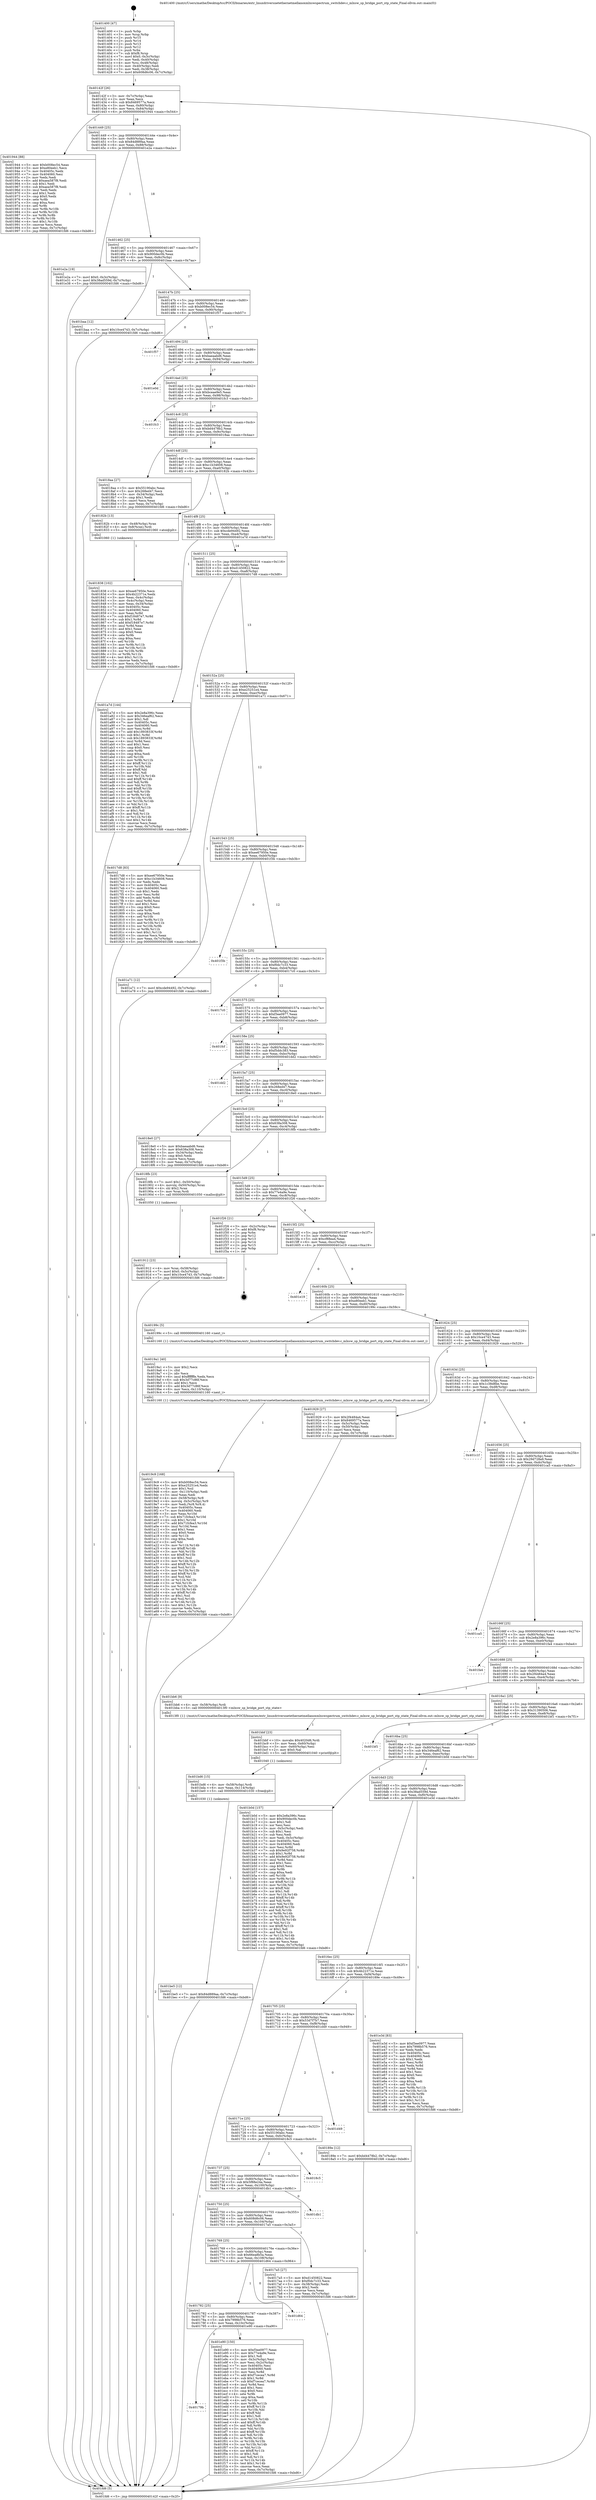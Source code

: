 digraph "0x401400" {
  label = "0x401400 (/mnt/c/Users/mathe/Desktop/tcc/POCII/binaries/extr_linuxdriversnetethernetmellanoxmlxswspectrum_switchdev.c_mlxsw_sp_bridge_port_stp_state_Final-ollvm.out::main(0))"
  labelloc = "t"
  node[shape=record]

  Entry [label="",width=0.3,height=0.3,shape=circle,fillcolor=black,style=filled]
  "0x40142f" [label="{
     0x40142f [26]\l
     | [instrs]\l
     &nbsp;&nbsp;0x40142f \<+3\>: mov -0x7c(%rbp),%eax\l
     &nbsp;&nbsp;0x401432 \<+2\>: mov %eax,%ecx\l
     &nbsp;&nbsp;0x401434 \<+6\>: sub $0x8469577a,%ecx\l
     &nbsp;&nbsp;0x40143a \<+3\>: mov %eax,-0x80(%rbp)\l
     &nbsp;&nbsp;0x40143d \<+6\>: mov %ecx,-0x84(%rbp)\l
     &nbsp;&nbsp;0x401443 \<+6\>: je 0000000000401944 \<main+0x544\>\l
  }"]
  "0x401944" [label="{
     0x401944 [88]\l
     | [instrs]\l
     &nbsp;&nbsp;0x401944 \<+5\>: mov $0xb008ec54,%eax\l
     &nbsp;&nbsp;0x401949 \<+5\>: mov $0xe80eeb1,%ecx\l
     &nbsp;&nbsp;0x40194e \<+7\>: mov 0x40405c,%edx\l
     &nbsp;&nbsp;0x401955 \<+7\>: mov 0x404060,%esi\l
     &nbsp;&nbsp;0x40195c \<+2\>: mov %edx,%edi\l
     &nbsp;&nbsp;0x40195e \<+6\>: add $0xaea587f8,%edi\l
     &nbsp;&nbsp;0x401964 \<+3\>: sub $0x1,%edi\l
     &nbsp;&nbsp;0x401967 \<+6\>: sub $0xaea587f8,%edi\l
     &nbsp;&nbsp;0x40196d \<+3\>: imul %edi,%edx\l
     &nbsp;&nbsp;0x401970 \<+3\>: and $0x1,%edx\l
     &nbsp;&nbsp;0x401973 \<+3\>: cmp $0x0,%edx\l
     &nbsp;&nbsp;0x401976 \<+4\>: sete %r8b\l
     &nbsp;&nbsp;0x40197a \<+3\>: cmp $0xa,%esi\l
     &nbsp;&nbsp;0x40197d \<+4\>: setl %r9b\l
     &nbsp;&nbsp;0x401981 \<+3\>: mov %r8b,%r10b\l
     &nbsp;&nbsp;0x401984 \<+3\>: and %r9b,%r10b\l
     &nbsp;&nbsp;0x401987 \<+3\>: xor %r9b,%r8b\l
     &nbsp;&nbsp;0x40198a \<+3\>: or %r8b,%r10b\l
     &nbsp;&nbsp;0x40198d \<+4\>: test $0x1,%r10b\l
     &nbsp;&nbsp;0x401991 \<+3\>: cmovne %ecx,%eax\l
     &nbsp;&nbsp;0x401994 \<+3\>: mov %eax,-0x7c(%rbp)\l
     &nbsp;&nbsp;0x401997 \<+5\>: jmp 0000000000401fd6 \<main+0xbd6\>\l
  }"]
  "0x401449" [label="{
     0x401449 [25]\l
     | [instrs]\l
     &nbsp;&nbsp;0x401449 \<+5\>: jmp 000000000040144e \<main+0x4e\>\l
     &nbsp;&nbsp;0x40144e \<+3\>: mov -0x80(%rbp),%eax\l
     &nbsp;&nbsp;0x401451 \<+5\>: sub $0x84d889aa,%eax\l
     &nbsp;&nbsp;0x401456 \<+6\>: mov %eax,-0x88(%rbp)\l
     &nbsp;&nbsp;0x40145c \<+6\>: je 0000000000401e2a \<main+0xa2a\>\l
  }"]
  Exit [label="",width=0.3,height=0.3,shape=circle,fillcolor=black,style=filled,peripheries=2]
  "0x401e2a" [label="{
     0x401e2a [19]\l
     | [instrs]\l
     &nbsp;&nbsp;0x401e2a \<+7\>: movl $0x0,-0x3c(%rbp)\l
     &nbsp;&nbsp;0x401e31 \<+7\>: movl $0x38ad559d,-0x7c(%rbp)\l
     &nbsp;&nbsp;0x401e38 \<+5\>: jmp 0000000000401fd6 \<main+0xbd6\>\l
  }"]
  "0x401462" [label="{
     0x401462 [25]\l
     | [instrs]\l
     &nbsp;&nbsp;0x401462 \<+5\>: jmp 0000000000401467 \<main+0x67\>\l
     &nbsp;&nbsp;0x401467 \<+3\>: mov -0x80(%rbp),%eax\l
     &nbsp;&nbsp;0x40146a \<+5\>: sub $0x900dec0b,%eax\l
     &nbsp;&nbsp;0x40146f \<+6\>: mov %eax,-0x8c(%rbp)\l
     &nbsp;&nbsp;0x401475 \<+6\>: je 0000000000401baa \<main+0x7aa\>\l
  }"]
  "0x40179b" [label="{
     0x40179b\l
  }", style=dashed]
  "0x401baa" [label="{
     0x401baa [12]\l
     | [instrs]\l
     &nbsp;&nbsp;0x401baa \<+7\>: movl $0x10ce4743,-0x7c(%rbp)\l
     &nbsp;&nbsp;0x401bb1 \<+5\>: jmp 0000000000401fd6 \<main+0xbd6\>\l
  }"]
  "0x40147b" [label="{
     0x40147b [25]\l
     | [instrs]\l
     &nbsp;&nbsp;0x40147b \<+5\>: jmp 0000000000401480 \<main+0x80\>\l
     &nbsp;&nbsp;0x401480 \<+3\>: mov -0x80(%rbp),%eax\l
     &nbsp;&nbsp;0x401483 \<+5\>: sub $0xb008ec54,%eax\l
     &nbsp;&nbsp;0x401488 \<+6\>: mov %eax,-0x90(%rbp)\l
     &nbsp;&nbsp;0x40148e \<+6\>: je 0000000000401f57 \<main+0xb57\>\l
  }"]
  "0x401e90" [label="{
     0x401e90 [150]\l
     | [instrs]\l
     &nbsp;&nbsp;0x401e90 \<+5\>: mov $0xf3ee0977,%eax\l
     &nbsp;&nbsp;0x401e95 \<+5\>: mov $0x77e4a9e,%ecx\l
     &nbsp;&nbsp;0x401e9a \<+2\>: mov $0x1,%dl\l
     &nbsp;&nbsp;0x401e9c \<+3\>: mov -0x3c(%rbp),%esi\l
     &nbsp;&nbsp;0x401e9f \<+3\>: mov %esi,-0x2c(%rbp)\l
     &nbsp;&nbsp;0x401ea2 \<+7\>: mov 0x40405c,%esi\l
     &nbsp;&nbsp;0x401ea9 \<+7\>: mov 0x404060,%edi\l
     &nbsp;&nbsp;0x401eb0 \<+3\>: mov %esi,%r8d\l
     &nbsp;&nbsp;0x401eb3 \<+7\>: add $0xf7cecea7,%r8d\l
     &nbsp;&nbsp;0x401eba \<+4\>: sub $0x1,%r8d\l
     &nbsp;&nbsp;0x401ebe \<+7\>: sub $0xf7cecea7,%r8d\l
     &nbsp;&nbsp;0x401ec5 \<+4\>: imul %r8d,%esi\l
     &nbsp;&nbsp;0x401ec9 \<+3\>: and $0x1,%esi\l
     &nbsp;&nbsp;0x401ecc \<+3\>: cmp $0x0,%esi\l
     &nbsp;&nbsp;0x401ecf \<+4\>: sete %r9b\l
     &nbsp;&nbsp;0x401ed3 \<+3\>: cmp $0xa,%edi\l
     &nbsp;&nbsp;0x401ed6 \<+4\>: setl %r10b\l
     &nbsp;&nbsp;0x401eda \<+3\>: mov %r9b,%r11b\l
     &nbsp;&nbsp;0x401edd \<+4\>: xor $0xff,%r11b\l
     &nbsp;&nbsp;0x401ee1 \<+3\>: mov %r10b,%bl\l
     &nbsp;&nbsp;0x401ee4 \<+3\>: xor $0xff,%bl\l
     &nbsp;&nbsp;0x401ee7 \<+3\>: xor $0x1,%dl\l
     &nbsp;&nbsp;0x401eea \<+3\>: mov %r11b,%r14b\l
     &nbsp;&nbsp;0x401eed \<+4\>: and $0xff,%r14b\l
     &nbsp;&nbsp;0x401ef1 \<+3\>: and %dl,%r9b\l
     &nbsp;&nbsp;0x401ef4 \<+3\>: mov %bl,%r15b\l
     &nbsp;&nbsp;0x401ef7 \<+4\>: and $0xff,%r15b\l
     &nbsp;&nbsp;0x401efb \<+3\>: and %dl,%r10b\l
     &nbsp;&nbsp;0x401efe \<+3\>: or %r9b,%r14b\l
     &nbsp;&nbsp;0x401f01 \<+3\>: or %r10b,%r15b\l
     &nbsp;&nbsp;0x401f04 \<+3\>: xor %r15b,%r14b\l
     &nbsp;&nbsp;0x401f07 \<+3\>: or %bl,%r11b\l
     &nbsp;&nbsp;0x401f0a \<+4\>: xor $0xff,%r11b\l
     &nbsp;&nbsp;0x401f0e \<+3\>: or $0x1,%dl\l
     &nbsp;&nbsp;0x401f11 \<+3\>: and %dl,%r11b\l
     &nbsp;&nbsp;0x401f14 \<+3\>: or %r11b,%r14b\l
     &nbsp;&nbsp;0x401f17 \<+4\>: test $0x1,%r14b\l
     &nbsp;&nbsp;0x401f1b \<+3\>: cmovne %ecx,%eax\l
     &nbsp;&nbsp;0x401f1e \<+3\>: mov %eax,-0x7c(%rbp)\l
     &nbsp;&nbsp;0x401f21 \<+5\>: jmp 0000000000401fd6 \<main+0xbd6\>\l
  }"]
  "0x401f57" [label="{
     0x401f57\l
  }", style=dashed]
  "0x401494" [label="{
     0x401494 [25]\l
     | [instrs]\l
     &nbsp;&nbsp;0x401494 \<+5\>: jmp 0000000000401499 \<main+0x99\>\l
     &nbsp;&nbsp;0x401499 \<+3\>: mov -0x80(%rbp),%eax\l
     &nbsp;&nbsp;0x40149c \<+5\>: sub $0xbaeaabd6,%eax\l
     &nbsp;&nbsp;0x4014a1 \<+6\>: mov %eax,-0x94(%rbp)\l
     &nbsp;&nbsp;0x4014a7 \<+6\>: je 0000000000401e0d \<main+0xa0d\>\l
  }"]
  "0x401782" [label="{
     0x401782 [25]\l
     | [instrs]\l
     &nbsp;&nbsp;0x401782 \<+5\>: jmp 0000000000401787 \<main+0x387\>\l
     &nbsp;&nbsp;0x401787 \<+3\>: mov -0x80(%rbp),%eax\l
     &nbsp;&nbsp;0x40178a \<+5\>: sub $0x7998b576,%eax\l
     &nbsp;&nbsp;0x40178f \<+6\>: mov %eax,-0x10c(%rbp)\l
     &nbsp;&nbsp;0x401795 \<+6\>: je 0000000000401e90 \<main+0xa90\>\l
  }"]
  "0x401e0d" [label="{
     0x401e0d\l
  }", style=dashed]
  "0x4014ad" [label="{
     0x4014ad [25]\l
     | [instrs]\l
     &nbsp;&nbsp;0x4014ad \<+5\>: jmp 00000000004014b2 \<main+0xb2\>\l
     &nbsp;&nbsp;0x4014b2 \<+3\>: mov -0x80(%rbp),%eax\l
     &nbsp;&nbsp;0x4014b5 \<+5\>: sub $0xbceae9e5,%eax\l
     &nbsp;&nbsp;0x4014ba \<+6\>: mov %eax,-0x98(%rbp)\l
     &nbsp;&nbsp;0x4014c0 \<+6\>: je 0000000000401fc3 \<main+0xbc3\>\l
  }"]
  "0x401d64" [label="{
     0x401d64\l
  }", style=dashed]
  "0x401fc3" [label="{
     0x401fc3\l
  }", style=dashed]
  "0x4014c6" [label="{
     0x4014c6 [25]\l
     | [instrs]\l
     &nbsp;&nbsp;0x4014c6 \<+5\>: jmp 00000000004014cb \<main+0xcb\>\l
     &nbsp;&nbsp;0x4014cb \<+3\>: mov -0x80(%rbp),%eax\l
     &nbsp;&nbsp;0x4014ce \<+5\>: sub $0xbd4478b2,%eax\l
     &nbsp;&nbsp;0x4014d3 \<+6\>: mov %eax,-0x9c(%rbp)\l
     &nbsp;&nbsp;0x4014d9 \<+6\>: je 00000000004018aa \<main+0x4aa\>\l
  }"]
  "0x401be5" [label="{
     0x401be5 [12]\l
     | [instrs]\l
     &nbsp;&nbsp;0x401be5 \<+7\>: movl $0x84d889aa,-0x7c(%rbp)\l
     &nbsp;&nbsp;0x401bec \<+5\>: jmp 0000000000401fd6 \<main+0xbd6\>\l
  }"]
  "0x4018aa" [label="{
     0x4018aa [27]\l
     | [instrs]\l
     &nbsp;&nbsp;0x4018aa \<+5\>: mov $0x55190abc,%eax\l
     &nbsp;&nbsp;0x4018af \<+5\>: mov $0x268ed47,%ecx\l
     &nbsp;&nbsp;0x4018b4 \<+3\>: mov -0x34(%rbp),%edx\l
     &nbsp;&nbsp;0x4018b7 \<+3\>: cmp $0x1,%edx\l
     &nbsp;&nbsp;0x4018ba \<+3\>: cmovl %ecx,%eax\l
     &nbsp;&nbsp;0x4018bd \<+3\>: mov %eax,-0x7c(%rbp)\l
     &nbsp;&nbsp;0x4018c0 \<+5\>: jmp 0000000000401fd6 \<main+0xbd6\>\l
  }"]
  "0x4014df" [label="{
     0x4014df [25]\l
     | [instrs]\l
     &nbsp;&nbsp;0x4014df \<+5\>: jmp 00000000004014e4 \<main+0xe4\>\l
     &nbsp;&nbsp;0x4014e4 \<+3\>: mov -0x80(%rbp),%eax\l
     &nbsp;&nbsp;0x4014e7 \<+5\>: sub $0xc1b34608,%eax\l
     &nbsp;&nbsp;0x4014ec \<+6\>: mov %eax,-0xa0(%rbp)\l
     &nbsp;&nbsp;0x4014f2 \<+6\>: je 000000000040182b \<main+0x42b\>\l
  }"]
  "0x401bd6" [label="{
     0x401bd6 [15]\l
     | [instrs]\l
     &nbsp;&nbsp;0x401bd6 \<+4\>: mov -0x58(%rbp),%rdi\l
     &nbsp;&nbsp;0x401bda \<+6\>: mov %eax,-0x114(%rbp)\l
     &nbsp;&nbsp;0x401be0 \<+5\>: call 0000000000401030 \<free@plt\>\l
     | [calls]\l
     &nbsp;&nbsp;0x401030 \{1\} (unknown)\l
  }"]
  "0x40182b" [label="{
     0x40182b [13]\l
     | [instrs]\l
     &nbsp;&nbsp;0x40182b \<+4\>: mov -0x48(%rbp),%rax\l
     &nbsp;&nbsp;0x40182f \<+4\>: mov 0x8(%rax),%rdi\l
     &nbsp;&nbsp;0x401833 \<+5\>: call 0000000000401060 \<atoi@plt\>\l
     | [calls]\l
     &nbsp;&nbsp;0x401060 \{1\} (unknown)\l
  }"]
  "0x4014f8" [label="{
     0x4014f8 [25]\l
     | [instrs]\l
     &nbsp;&nbsp;0x4014f8 \<+5\>: jmp 00000000004014fd \<main+0xfd\>\l
     &nbsp;&nbsp;0x4014fd \<+3\>: mov -0x80(%rbp),%eax\l
     &nbsp;&nbsp;0x401500 \<+5\>: sub $0xcde94492,%eax\l
     &nbsp;&nbsp;0x401505 \<+6\>: mov %eax,-0xa4(%rbp)\l
     &nbsp;&nbsp;0x40150b \<+6\>: je 0000000000401a7d \<main+0x67d\>\l
  }"]
  "0x401bbf" [label="{
     0x401bbf [23]\l
     | [instrs]\l
     &nbsp;&nbsp;0x401bbf \<+10\>: movabs $0x4020d6,%rdi\l
     &nbsp;&nbsp;0x401bc9 \<+3\>: mov %eax,-0x60(%rbp)\l
     &nbsp;&nbsp;0x401bcc \<+3\>: mov -0x60(%rbp),%esi\l
     &nbsp;&nbsp;0x401bcf \<+2\>: mov $0x0,%al\l
     &nbsp;&nbsp;0x401bd1 \<+5\>: call 0000000000401040 \<printf@plt\>\l
     | [calls]\l
     &nbsp;&nbsp;0x401040 \{1\} (unknown)\l
  }"]
  "0x401a7d" [label="{
     0x401a7d [144]\l
     | [instrs]\l
     &nbsp;&nbsp;0x401a7d \<+5\>: mov $0x2e8a396c,%eax\l
     &nbsp;&nbsp;0x401a82 \<+5\>: mov $0x346eaf62,%ecx\l
     &nbsp;&nbsp;0x401a87 \<+2\>: mov $0x1,%dl\l
     &nbsp;&nbsp;0x401a89 \<+7\>: mov 0x40405c,%esi\l
     &nbsp;&nbsp;0x401a90 \<+7\>: mov 0x404060,%edi\l
     &nbsp;&nbsp;0x401a97 \<+3\>: mov %esi,%r8d\l
     &nbsp;&nbsp;0x401a9a \<+7\>: add $0x1893833f,%r8d\l
     &nbsp;&nbsp;0x401aa1 \<+4\>: sub $0x1,%r8d\l
     &nbsp;&nbsp;0x401aa5 \<+7\>: sub $0x1893833f,%r8d\l
     &nbsp;&nbsp;0x401aac \<+4\>: imul %r8d,%esi\l
     &nbsp;&nbsp;0x401ab0 \<+3\>: and $0x1,%esi\l
     &nbsp;&nbsp;0x401ab3 \<+3\>: cmp $0x0,%esi\l
     &nbsp;&nbsp;0x401ab6 \<+4\>: sete %r9b\l
     &nbsp;&nbsp;0x401aba \<+3\>: cmp $0xa,%edi\l
     &nbsp;&nbsp;0x401abd \<+4\>: setl %r10b\l
     &nbsp;&nbsp;0x401ac1 \<+3\>: mov %r9b,%r11b\l
     &nbsp;&nbsp;0x401ac4 \<+4\>: xor $0xff,%r11b\l
     &nbsp;&nbsp;0x401ac8 \<+3\>: mov %r10b,%bl\l
     &nbsp;&nbsp;0x401acb \<+3\>: xor $0xff,%bl\l
     &nbsp;&nbsp;0x401ace \<+3\>: xor $0x1,%dl\l
     &nbsp;&nbsp;0x401ad1 \<+3\>: mov %r11b,%r14b\l
     &nbsp;&nbsp;0x401ad4 \<+4\>: and $0xff,%r14b\l
     &nbsp;&nbsp;0x401ad8 \<+3\>: and %dl,%r9b\l
     &nbsp;&nbsp;0x401adb \<+3\>: mov %bl,%r15b\l
     &nbsp;&nbsp;0x401ade \<+4\>: and $0xff,%r15b\l
     &nbsp;&nbsp;0x401ae2 \<+3\>: and %dl,%r10b\l
     &nbsp;&nbsp;0x401ae5 \<+3\>: or %r9b,%r14b\l
     &nbsp;&nbsp;0x401ae8 \<+3\>: or %r10b,%r15b\l
     &nbsp;&nbsp;0x401aeb \<+3\>: xor %r15b,%r14b\l
     &nbsp;&nbsp;0x401aee \<+3\>: or %bl,%r11b\l
     &nbsp;&nbsp;0x401af1 \<+4\>: xor $0xff,%r11b\l
     &nbsp;&nbsp;0x401af5 \<+3\>: or $0x1,%dl\l
     &nbsp;&nbsp;0x401af8 \<+3\>: and %dl,%r11b\l
     &nbsp;&nbsp;0x401afb \<+3\>: or %r11b,%r14b\l
     &nbsp;&nbsp;0x401afe \<+4\>: test $0x1,%r14b\l
     &nbsp;&nbsp;0x401b02 \<+3\>: cmovne %ecx,%eax\l
     &nbsp;&nbsp;0x401b05 \<+3\>: mov %eax,-0x7c(%rbp)\l
     &nbsp;&nbsp;0x401b08 \<+5\>: jmp 0000000000401fd6 \<main+0xbd6\>\l
  }"]
  "0x401511" [label="{
     0x401511 [25]\l
     | [instrs]\l
     &nbsp;&nbsp;0x401511 \<+5\>: jmp 0000000000401516 \<main+0x116\>\l
     &nbsp;&nbsp;0x401516 \<+3\>: mov -0x80(%rbp),%eax\l
     &nbsp;&nbsp;0x401519 \<+5\>: sub $0xd1450822,%eax\l
     &nbsp;&nbsp;0x40151e \<+6\>: mov %eax,-0xa8(%rbp)\l
     &nbsp;&nbsp;0x401524 \<+6\>: je 00000000004017d8 \<main+0x3d8\>\l
  }"]
  "0x4019c9" [label="{
     0x4019c9 [168]\l
     | [instrs]\l
     &nbsp;&nbsp;0x4019c9 \<+5\>: mov $0xb008ec54,%ecx\l
     &nbsp;&nbsp;0x4019ce \<+5\>: mov $0xe25251e4,%edx\l
     &nbsp;&nbsp;0x4019d3 \<+3\>: mov $0x1,%sil\l
     &nbsp;&nbsp;0x4019d6 \<+6\>: mov -0x110(%rbp),%edi\l
     &nbsp;&nbsp;0x4019dc \<+3\>: imul %eax,%edi\l
     &nbsp;&nbsp;0x4019df \<+4\>: mov -0x58(%rbp),%r8\l
     &nbsp;&nbsp;0x4019e3 \<+4\>: movslq -0x5c(%rbp),%r9\l
     &nbsp;&nbsp;0x4019e7 \<+4\>: mov %edi,(%r8,%r9,4)\l
     &nbsp;&nbsp;0x4019eb \<+7\>: mov 0x40405c,%eax\l
     &nbsp;&nbsp;0x4019f2 \<+7\>: mov 0x404060,%edi\l
     &nbsp;&nbsp;0x4019f9 \<+3\>: mov %eax,%r10d\l
     &nbsp;&nbsp;0x4019fc \<+7\>: sub $0x71fcfea3,%r10d\l
     &nbsp;&nbsp;0x401a03 \<+4\>: sub $0x1,%r10d\l
     &nbsp;&nbsp;0x401a07 \<+7\>: add $0x71fcfea3,%r10d\l
     &nbsp;&nbsp;0x401a0e \<+4\>: imul %r10d,%eax\l
     &nbsp;&nbsp;0x401a12 \<+3\>: and $0x1,%eax\l
     &nbsp;&nbsp;0x401a15 \<+3\>: cmp $0x0,%eax\l
     &nbsp;&nbsp;0x401a18 \<+4\>: sete %r11b\l
     &nbsp;&nbsp;0x401a1c \<+3\>: cmp $0xa,%edi\l
     &nbsp;&nbsp;0x401a1f \<+3\>: setl %bl\l
     &nbsp;&nbsp;0x401a22 \<+3\>: mov %r11b,%r14b\l
     &nbsp;&nbsp;0x401a25 \<+4\>: xor $0xff,%r14b\l
     &nbsp;&nbsp;0x401a29 \<+3\>: mov %bl,%r15b\l
     &nbsp;&nbsp;0x401a2c \<+4\>: xor $0xff,%r15b\l
     &nbsp;&nbsp;0x401a30 \<+4\>: xor $0x1,%sil\l
     &nbsp;&nbsp;0x401a34 \<+3\>: mov %r14b,%r12b\l
     &nbsp;&nbsp;0x401a37 \<+4\>: and $0xff,%r12b\l
     &nbsp;&nbsp;0x401a3b \<+3\>: and %sil,%r11b\l
     &nbsp;&nbsp;0x401a3e \<+3\>: mov %r15b,%r13b\l
     &nbsp;&nbsp;0x401a41 \<+4\>: and $0xff,%r13b\l
     &nbsp;&nbsp;0x401a45 \<+3\>: and %sil,%bl\l
     &nbsp;&nbsp;0x401a48 \<+3\>: or %r11b,%r12b\l
     &nbsp;&nbsp;0x401a4b \<+3\>: or %bl,%r13b\l
     &nbsp;&nbsp;0x401a4e \<+3\>: xor %r13b,%r12b\l
     &nbsp;&nbsp;0x401a51 \<+3\>: or %r15b,%r14b\l
     &nbsp;&nbsp;0x401a54 \<+4\>: xor $0xff,%r14b\l
     &nbsp;&nbsp;0x401a58 \<+4\>: or $0x1,%sil\l
     &nbsp;&nbsp;0x401a5c \<+3\>: and %sil,%r14b\l
     &nbsp;&nbsp;0x401a5f \<+3\>: or %r14b,%r12b\l
     &nbsp;&nbsp;0x401a62 \<+4\>: test $0x1,%r12b\l
     &nbsp;&nbsp;0x401a66 \<+3\>: cmovne %edx,%ecx\l
     &nbsp;&nbsp;0x401a69 \<+3\>: mov %ecx,-0x7c(%rbp)\l
     &nbsp;&nbsp;0x401a6c \<+5\>: jmp 0000000000401fd6 \<main+0xbd6\>\l
  }"]
  "0x4017d8" [label="{
     0x4017d8 [83]\l
     | [instrs]\l
     &nbsp;&nbsp;0x4017d8 \<+5\>: mov $0xee67950e,%eax\l
     &nbsp;&nbsp;0x4017dd \<+5\>: mov $0xc1b34608,%ecx\l
     &nbsp;&nbsp;0x4017e2 \<+2\>: xor %edx,%edx\l
     &nbsp;&nbsp;0x4017e4 \<+7\>: mov 0x40405c,%esi\l
     &nbsp;&nbsp;0x4017eb \<+7\>: mov 0x404060,%edi\l
     &nbsp;&nbsp;0x4017f2 \<+3\>: sub $0x1,%edx\l
     &nbsp;&nbsp;0x4017f5 \<+3\>: mov %esi,%r8d\l
     &nbsp;&nbsp;0x4017f8 \<+3\>: add %edx,%r8d\l
     &nbsp;&nbsp;0x4017fb \<+4\>: imul %r8d,%esi\l
     &nbsp;&nbsp;0x4017ff \<+3\>: and $0x1,%esi\l
     &nbsp;&nbsp;0x401802 \<+3\>: cmp $0x0,%esi\l
     &nbsp;&nbsp;0x401805 \<+4\>: sete %r9b\l
     &nbsp;&nbsp;0x401809 \<+3\>: cmp $0xa,%edi\l
     &nbsp;&nbsp;0x40180c \<+4\>: setl %r10b\l
     &nbsp;&nbsp;0x401810 \<+3\>: mov %r9b,%r11b\l
     &nbsp;&nbsp;0x401813 \<+3\>: and %r10b,%r11b\l
     &nbsp;&nbsp;0x401816 \<+3\>: xor %r10b,%r9b\l
     &nbsp;&nbsp;0x401819 \<+3\>: or %r9b,%r11b\l
     &nbsp;&nbsp;0x40181c \<+4\>: test $0x1,%r11b\l
     &nbsp;&nbsp;0x401820 \<+3\>: cmovne %ecx,%eax\l
     &nbsp;&nbsp;0x401823 \<+3\>: mov %eax,-0x7c(%rbp)\l
     &nbsp;&nbsp;0x401826 \<+5\>: jmp 0000000000401fd6 \<main+0xbd6\>\l
  }"]
  "0x40152a" [label="{
     0x40152a [25]\l
     | [instrs]\l
     &nbsp;&nbsp;0x40152a \<+5\>: jmp 000000000040152f \<main+0x12f\>\l
     &nbsp;&nbsp;0x40152f \<+3\>: mov -0x80(%rbp),%eax\l
     &nbsp;&nbsp;0x401532 \<+5\>: sub $0xe25251e4,%eax\l
     &nbsp;&nbsp;0x401537 \<+6\>: mov %eax,-0xac(%rbp)\l
     &nbsp;&nbsp;0x40153d \<+6\>: je 0000000000401a71 \<main+0x671\>\l
  }"]
  "0x4019a1" [label="{
     0x4019a1 [40]\l
     | [instrs]\l
     &nbsp;&nbsp;0x4019a1 \<+5\>: mov $0x2,%ecx\l
     &nbsp;&nbsp;0x4019a6 \<+1\>: cltd\l
     &nbsp;&nbsp;0x4019a7 \<+2\>: idiv %ecx\l
     &nbsp;&nbsp;0x4019a9 \<+6\>: imul $0xfffffffe,%edx,%ecx\l
     &nbsp;&nbsp;0x4019af \<+6\>: sub $0x3d77c86f,%ecx\l
     &nbsp;&nbsp;0x4019b5 \<+3\>: add $0x1,%ecx\l
     &nbsp;&nbsp;0x4019b8 \<+6\>: add $0x3d77c86f,%ecx\l
     &nbsp;&nbsp;0x4019be \<+6\>: mov %ecx,-0x110(%rbp)\l
     &nbsp;&nbsp;0x4019c4 \<+5\>: call 0000000000401160 \<next_i\>\l
     | [calls]\l
     &nbsp;&nbsp;0x401160 \{1\} (/mnt/c/Users/mathe/Desktop/tcc/POCII/binaries/extr_linuxdriversnetethernetmellanoxmlxswspectrum_switchdev.c_mlxsw_sp_bridge_port_stp_state_Final-ollvm.out::next_i)\l
  }"]
  "0x401a71" [label="{
     0x401a71 [12]\l
     | [instrs]\l
     &nbsp;&nbsp;0x401a71 \<+7\>: movl $0xcde94492,-0x7c(%rbp)\l
     &nbsp;&nbsp;0x401a78 \<+5\>: jmp 0000000000401fd6 \<main+0xbd6\>\l
  }"]
  "0x401543" [label="{
     0x401543 [25]\l
     | [instrs]\l
     &nbsp;&nbsp;0x401543 \<+5\>: jmp 0000000000401548 \<main+0x148\>\l
     &nbsp;&nbsp;0x401548 \<+3\>: mov -0x80(%rbp),%eax\l
     &nbsp;&nbsp;0x40154b \<+5\>: sub $0xee67950e,%eax\l
     &nbsp;&nbsp;0x401550 \<+6\>: mov %eax,-0xb0(%rbp)\l
     &nbsp;&nbsp;0x401556 \<+6\>: je 0000000000401f3b \<main+0xb3b\>\l
  }"]
  "0x401912" [label="{
     0x401912 [23]\l
     | [instrs]\l
     &nbsp;&nbsp;0x401912 \<+4\>: mov %rax,-0x58(%rbp)\l
     &nbsp;&nbsp;0x401916 \<+7\>: movl $0x0,-0x5c(%rbp)\l
     &nbsp;&nbsp;0x40191d \<+7\>: movl $0x10ce4743,-0x7c(%rbp)\l
     &nbsp;&nbsp;0x401924 \<+5\>: jmp 0000000000401fd6 \<main+0xbd6\>\l
  }"]
  "0x401f3b" [label="{
     0x401f3b\l
  }", style=dashed]
  "0x40155c" [label="{
     0x40155c [25]\l
     | [instrs]\l
     &nbsp;&nbsp;0x40155c \<+5\>: jmp 0000000000401561 \<main+0x161\>\l
     &nbsp;&nbsp;0x401561 \<+3\>: mov -0x80(%rbp),%eax\l
     &nbsp;&nbsp;0x401564 \<+5\>: sub $0xf0dc7c33,%eax\l
     &nbsp;&nbsp;0x401569 \<+6\>: mov %eax,-0xb4(%rbp)\l
     &nbsp;&nbsp;0x40156f \<+6\>: je 00000000004017c0 \<main+0x3c0\>\l
  }"]
  "0x401838" [label="{
     0x401838 [102]\l
     | [instrs]\l
     &nbsp;&nbsp;0x401838 \<+5\>: mov $0xee67950e,%ecx\l
     &nbsp;&nbsp;0x40183d \<+5\>: mov $0x4b22371e,%edx\l
     &nbsp;&nbsp;0x401842 \<+3\>: mov %eax,-0x4c(%rbp)\l
     &nbsp;&nbsp;0x401845 \<+3\>: mov -0x4c(%rbp),%eax\l
     &nbsp;&nbsp;0x401848 \<+3\>: mov %eax,-0x34(%rbp)\l
     &nbsp;&nbsp;0x40184b \<+7\>: mov 0x40405c,%eax\l
     &nbsp;&nbsp;0x401852 \<+7\>: mov 0x404060,%esi\l
     &nbsp;&nbsp;0x401859 \<+3\>: mov %eax,%r8d\l
     &nbsp;&nbsp;0x40185c \<+7\>: sub $0xf18487e7,%r8d\l
     &nbsp;&nbsp;0x401863 \<+4\>: sub $0x1,%r8d\l
     &nbsp;&nbsp;0x401867 \<+7\>: add $0xf18487e7,%r8d\l
     &nbsp;&nbsp;0x40186e \<+4\>: imul %r8d,%eax\l
     &nbsp;&nbsp;0x401872 \<+3\>: and $0x1,%eax\l
     &nbsp;&nbsp;0x401875 \<+3\>: cmp $0x0,%eax\l
     &nbsp;&nbsp;0x401878 \<+4\>: sete %r9b\l
     &nbsp;&nbsp;0x40187c \<+3\>: cmp $0xa,%esi\l
     &nbsp;&nbsp;0x40187f \<+4\>: setl %r10b\l
     &nbsp;&nbsp;0x401883 \<+3\>: mov %r9b,%r11b\l
     &nbsp;&nbsp;0x401886 \<+3\>: and %r10b,%r11b\l
     &nbsp;&nbsp;0x401889 \<+3\>: xor %r10b,%r9b\l
     &nbsp;&nbsp;0x40188c \<+3\>: or %r9b,%r11b\l
     &nbsp;&nbsp;0x40188f \<+4\>: test $0x1,%r11b\l
     &nbsp;&nbsp;0x401893 \<+3\>: cmovne %edx,%ecx\l
     &nbsp;&nbsp;0x401896 \<+3\>: mov %ecx,-0x7c(%rbp)\l
     &nbsp;&nbsp;0x401899 \<+5\>: jmp 0000000000401fd6 \<main+0xbd6\>\l
  }"]
  "0x4017c0" [label="{
     0x4017c0\l
  }", style=dashed]
  "0x401575" [label="{
     0x401575 [25]\l
     | [instrs]\l
     &nbsp;&nbsp;0x401575 \<+5\>: jmp 000000000040157a \<main+0x17a\>\l
     &nbsp;&nbsp;0x40157a \<+3\>: mov -0x80(%rbp),%eax\l
     &nbsp;&nbsp;0x40157d \<+5\>: sub $0xf3ee0977,%eax\l
     &nbsp;&nbsp;0x401582 \<+6\>: mov %eax,-0xb8(%rbp)\l
     &nbsp;&nbsp;0x401588 \<+6\>: je 0000000000401fcf \<main+0xbcf\>\l
  }"]
  "0x401400" [label="{
     0x401400 [47]\l
     | [instrs]\l
     &nbsp;&nbsp;0x401400 \<+1\>: push %rbp\l
     &nbsp;&nbsp;0x401401 \<+3\>: mov %rsp,%rbp\l
     &nbsp;&nbsp;0x401404 \<+2\>: push %r15\l
     &nbsp;&nbsp;0x401406 \<+2\>: push %r14\l
     &nbsp;&nbsp;0x401408 \<+2\>: push %r13\l
     &nbsp;&nbsp;0x40140a \<+2\>: push %r12\l
     &nbsp;&nbsp;0x40140c \<+1\>: push %rbx\l
     &nbsp;&nbsp;0x40140d \<+7\>: sub $0xf8,%rsp\l
     &nbsp;&nbsp;0x401414 \<+7\>: movl $0x0,-0x3c(%rbp)\l
     &nbsp;&nbsp;0x40141b \<+3\>: mov %edi,-0x40(%rbp)\l
     &nbsp;&nbsp;0x40141e \<+4\>: mov %rsi,-0x48(%rbp)\l
     &nbsp;&nbsp;0x401422 \<+3\>: mov -0x40(%rbp),%edi\l
     &nbsp;&nbsp;0x401425 \<+3\>: mov %edi,-0x38(%rbp)\l
     &nbsp;&nbsp;0x401428 \<+7\>: movl $0x608d6c06,-0x7c(%rbp)\l
  }"]
  "0x401fcf" [label="{
     0x401fcf\l
  }", style=dashed]
  "0x40158e" [label="{
     0x40158e [25]\l
     | [instrs]\l
     &nbsp;&nbsp;0x40158e \<+5\>: jmp 0000000000401593 \<main+0x193\>\l
     &nbsp;&nbsp;0x401593 \<+3\>: mov -0x80(%rbp),%eax\l
     &nbsp;&nbsp;0x401596 \<+5\>: sub $0xf5ddc383,%eax\l
     &nbsp;&nbsp;0x40159b \<+6\>: mov %eax,-0xbc(%rbp)\l
     &nbsp;&nbsp;0x4015a1 \<+6\>: je 0000000000401dd2 \<main+0x9d2\>\l
  }"]
  "0x401fd6" [label="{
     0x401fd6 [5]\l
     | [instrs]\l
     &nbsp;&nbsp;0x401fd6 \<+5\>: jmp 000000000040142f \<main+0x2f\>\l
  }"]
  "0x401dd2" [label="{
     0x401dd2\l
  }", style=dashed]
  "0x4015a7" [label="{
     0x4015a7 [25]\l
     | [instrs]\l
     &nbsp;&nbsp;0x4015a7 \<+5\>: jmp 00000000004015ac \<main+0x1ac\>\l
     &nbsp;&nbsp;0x4015ac \<+3\>: mov -0x80(%rbp),%eax\l
     &nbsp;&nbsp;0x4015af \<+5\>: sub $0x268ed47,%eax\l
     &nbsp;&nbsp;0x4015b4 \<+6\>: mov %eax,-0xc0(%rbp)\l
     &nbsp;&nbsp;0x4015ba \<+6\>: je 00000000004018e0 \<main+0x4e0\>\l
  }"]
  "0x401769" [label="{
     0x401769 [25]\l
     | [instrs]\l
     &nbsp;&nbsp;0x401769 \<+5\>: jmp 000000000040176e \<main+0x36e\>\l
     &nbsp;&nbsp;0x40176e \<+3\>: mov -0x80(%rbp),%eax\l
     &nbsp;&nbsp;0x401771 \<+5\>: sub $0x66ea8b5a,%eax\l
     &nbsp;&nbsp;0x401776 \<+6\>: mov %eax,-0x108(%rbp)\l
     &nbsp;&nbsp;0x40177c \<+6\>: je 0000000000401d64 \<main+0x964\>\l
  }"]
  "0x4018e0" [label="{
     0x4018e0 [27]\l
     | [instrs]\l
     &nbsp;&nbsp;0x4018e0 \<+5\>: mov $0xbaeaabd6,%eax\l
     &nbsp;&nbsp;0x4018e5 \<+5\>: mov $0x638a308,%ecx\l
     &nbsp;&nbsp;0x4018ea \<+3\>: mov -0x34(%rbp),%edx\l
     &nbsp;&nbsp;0x4018ed \<+3\>: cmp $0x0,%edx\l
     &nbsp;&nbsp;0x4018f0 \<+3\>: cmove %ecx,%eax\l
     &nbsp;&nbsp;0x4018f3 \<+3\>: mov %eax,-0x7c(%rbp)\l
     &nbsp;&nbsp;0x4018f6 \<+5\>: jmp 0000000000401fd6 \<main+0xbd6\>\l
  }"]
  "0x4015c0" [label="{
     0x4015c0 [25]\l
     | [instrs]\l
     &nbsp;&nbsp;0x4015c0 \<+5\>: jmp 00000000004015c5 \<main+0x1c5\>\l
     &nbsp;&nbsp;0x4015c5 \<+3\>: mov -0x80(%rbp),%eax\l
     &nbsp;&nbsp;0x4015c8 \<+5\>: sub $0x638a308,%eax\l
     &nbsp;&nbsp;0x4015cd \<+6\>: mov %eax,-0xc4(%rbp)\l
     &nbsp;&nbsp;0x4015d3 \<+6\>: je 00000000004018fb \<main+0x4fb\>\l
  }"]
  "0x4017a5" [label="{
     0x4017a5 [27]\l
     | [instrs]\l
     &nbsp;&nbsp;0x4017a5 \<+5\>: mov $0xd1450822,%eax\l
     &nbsp;&nbsp;0x4017aa \<+5\>: mov $0xf0dc7c33,%ecx\l
     &nbsp;&nbsp;0x4017af \<+3\>: mov -0x38(%rbp),%edx\l
     &nbsp;&nbsp;0x4017b2 \<+3\>: cmp $0x2,%edx\l
     &nbsp;&nbsp;0x4017b5 \<+3\>: cmovne %ecx,%eax\l
     &nbsp;&nbsp;0x4017b8 \<+3\>: mov %eax,-0x7c(%rbp)\l
     &nbsp;&nbsp;0x4017bb \<+5\>: jmp 0000000000401fd6 \<main+0xbd6\>\l
  }"]
  "0x4018fb" [label="{
     0x4018fb [23]\l
     | [instrs]\l
     &nbsp;&nbsp;0x4018fb \<+7\>: movl $0x1,-0x50(%rbp)\l
     &nbsp;&nbsp;0x401902 \<+4\>: movslq -0x50(%rbp),%rax\l
     &nbsp;&nbsp;0x401906 \<+4\>: shl $0x2,%rax\l
     &nbsp;&nbsp;0x40190a \<+3\>: mov %rax,%rdi\l
     &nbsp;&nbsp;0x40190d \<+5\>: call 0000000000401050 \<malloc@plt\>\l
     | [calls]\l
     &nbsp;&nbsp;0x401050 \{1\} (unknown)\l
  }"]
  "0x4015d9" [label="{
     0x4015d9 [25]\l
     | [instrs]\l
     &nbsp;&nbsp;0x4015d9 \<+5\>: jmp 00000000004015de \<main+0x1de\>\l
     &nbsp;&nbsp;0x4015de \<+3\>: mov -0x80(%rbp),%eax\l
     &nbsp;&nbsp;0x4015e1 \<+5\>: sub $0x77e4a9e,%eax\l
     &nbsp;&nbsp;0x4015e6 \<+6\>: mov %eax,-0xc8(%rbp)\l
     &nbsp;&nbsp;0x4015ec \<+6\>: je 0000000000401f26 \<main+0xb26\>\l
  }"]
  "0x401750" [label="{
     0x401750 [25]\l
     | [instrs]\l
     &nbsp;&nbsp;0x401750 \<+5\>: jmp 0000000000401755 \<main+0x355\>\l
     &nbsp;&nbsp;0x401755 \<+3\>: mov -0x80(%rbp),%eax\l
     &nbsp;&nbsp;0x401758 \<+5\>: sub $0x608d6c06,%eax\l
     &nbsp;&nbsp;0x40175d \<+6\>: mov %eax,-0x104(%rbp)\l
     &nbsp;&nbsp;0x401763 \<+6\>: je 00000000004017a5 \<main+0x3a5\>\l
  }"]
  "0x401f26" [label="{
     0x401f26 [21]\l
     | [instrs]\l
     &nbsp;&nbsp;0x401f26 \<+3\>: mov -0x2c(%rbp),%eax\l
     &nbsp;&nbsp;0x401f29 \<+7\>: add $0xf8,%rsp\l
     &nbsp;&nbsp;0x401f30 \<+1\>: pop %rbx\l
     &nbsp;&nbsp;0x401f31 \<+2\>: pop %r12\l
     &nbsp;&nbsp;0x401f33 \<+2\>: pop %r13\l
     &nbsp;&nbsp;0x401f35 \<+2\>: pop %r14\l
     &nbsp;&nbsp;0x401f37 \<+2\>: pop %r15\l
     &nbsp;&nbsp;0x401f39 \<+1\>: pop %rbp\l
     &nbsp;&nbsp;0x401f3a \<+1\>: ret\l
  }"]
  "0x4015f2" [label="{
     0x4015f2 [25]\l
     | [instrs]\l
     &nbsp;&nbsp;0x4015f2 \<+5\>: jmp 00000000004015f7 \<main+0x1f7\>\l
     &nbsp;&nbsp;0x4015f7 \<+3\>: mov -0x80(%rbp),%eax\l
     &nbsp;&nbsp;0x4015fa \<+5\>: sub $0xcf88ea4,%eax\l
     &nbsp;&nbsp;0x4015ff \<+6\>: mov %eax,-0xcc(%rbp)\l
     &nbsp;&nbsp;0x401605 \<+6\>: je 0000000000401e19 \<main+0xa19\>\l
  }"]
  "0x401db1" [label="{
     0x401db1\l
  }", style=dashed]
  "0x401e19" [label="{
     0x401e19\l
  }", style=dashed]
  "0x40160b" [label="{
     0x40160b [25]\l
     | [instrs]\l
     &nbsp;&nbsp;0x40160b \<+5\>: jmp 0000000000401610 \<main+0x210\>\l
     &nbsp;&nbsp;0x401610 \<+3\>: mov -0x80(%rbp),%eax\l
     &nbsp;&nbsp;0x401613 \<+5\>: sub $0xe80eeb1,%eax\l
     &nbsp;&nbsp;0x401618 \<+6\>: mov %eax,-0xd0(%rbp)\l
     &nbsp;&nbsp;0x40161e \<+6\>: je 000000000040199c \<main+0x59c\>\l
  }"]
  "0x401737" [label="{
     0x401737 [25]\l
     | [instrs]\l
     &nbsp;&nbsp;0x401737 \<+5\>: jmp 000000000040173c \<main+0x33c\>\l
     &nbsp;&nbsp;0x40173c \<+3\>: mov -0x80(%rbp),%eax\l
     &nbsp;&nbsp;0x40173f \<+5\>: sub $0x5f88e24a,%eax\l
     &nbsp;&nbsp;0x401744 \<+6\>: mov %eax,-0x100(%rbp)\l
     &nbsp;&nbsp;0x40174a \<+6\>: je 0000000000401db1 \<main+0x9b1\>\l
  }"]
  "0x40199c" [label="{
     0x40199c [5]\l
     | [instrs]\l
     &nbsp;&nbsp;0x40199c \<+5\>: call 0000000000401160 \<next_i\>\l
     | [calls]\l
     &nbsp;&nbsp;0x401160 \{1\} (/mnt/c/Users/mathe/Desktop/tcc/POCII/binaries/extr_linuxdriversnetethernetmellanoxmlxswspectrum_switchdev.c_mlxsw_sp_bridge_port_stp_state_Final-ollvm.out::next_i)\l
  }"]
  "0x401624" [label="{
     0x401624 [25]\l
     | [instrs]\l
     &nbsp;&nbsp;0x401624 \<+5\>: jmp 0000000000401629 \<main+0x229\>\l
     &nbsp;&nbsp;0x401629 \<+3\>: mov -0x80(%rbp),%eax\l
     &nbsp;&nbsp;0x40162c \<+5\>: sub $0x10ce4743,%eax\l
     &nbsp;&nbsp;0x401631 \<+6\>: mov %eax,-0xd4(%rbp)\l
     &nbsp;&nbsp;0x401637 \<+6\>: je 0000000000401929 \<main+0x529\>\l
  }"]
  "0x4018c5" [label="{
     0x4018c5\l
  }", style=dashed]
  "0x401929" [label="{
     0x401929 [27]\l
     | [instrs]\l
     &nbsp;&nbsp;0x401929 \<+5\>: mov $0x2f4484a4,%eax\l
     &nbsp;&nbsp;0x40192e \<+5\>: mov $0x8469577a,%ecx\l
     &nbsp;&nbsp;0x401933 \<+3\>: mov -0x5c(%rbp),%edx\l
     &nbsp;&nbsp;0x401936 \<+3\>: cmp -0x50(%rbp),%edx\l
     &nbsp;&nbsp;0x401939 \<+3\>: cmovl %ecx,%eax\l
     &nbsp;&nbsp;0x40193c \<+3\>: mov %eax,-0x7c(%rbp)\l
     &nbsp;&nbsp;0x40193f \<+5\>: jmp 0000000000401fd6 \<main+0xbd6\>\l
  }"]
  "0x40163d" [label="{
     0x40163d [25]\l
     | [instrs]\l
     &nbsp;&nbsp;0x40163d \<+5\>: jmp 0000000000401642 \<main+0x242\>\l
     &nbsp;&nbsp;0x401642 \<+3\>: mov -0x80(%rbp),%eax\l
     &nbsp;&nbsp;0x401645 \<+5\>: sub $0x1c38d8be,%eax\l
     &nbsp;&nbsp;0x40164a \<+6\>: mov %eax,-0xd8(%rbp)\l
     &nbsp;&nbsp;0x401650 \<+6\>: je 0000000000401c1f \<main+0x81f\>\l
  }"]
  "0x40171e" [label="{
     0x40171e [25]\l
     | [instrs]\l
     &nbsp;&nbsp;0x40171e \<+5\>: jmp 0000000000401723 \<main+0x323\>\l
     &nbsp;&nbsp;0x401723 \<+3\>: mov -0x80(%rbp),%eax\l
     &nbsp;&nbsp;0x401726 \<+5\>: sub $0x55190abc,%eax\l
     &nbsp;&nbsp;0x40172b \<+6\>: mov %eax,-0xfc(%rbp)\l
     &nbsp;&nbsp;0x401731 \<+6\>: je 00000000004018c5 \<main+0x4c5\>\l
  }"]
  "0x401c1f" [label="{
     0x401c1f\l
  }", style=dashed]
  "0x401656" [label="{
     0x401656 [25]\l
     | [instrs]\l
     &nbsp;&nbsp;0x401656 \<+5\>: jmp 000000000040165b \<main+0x25b\>\l
     &nbsp;&nbsp;0x40165b \<+3\>: mov -0x80(%rbp),%eax\l
     &nbsp;&nbsp;0x40165e \<+5\>: sub $0x29d728a9,%eax\l
     &nbsp;&nbsp;0x401663 \<+6\>: mov %eax,-0xdc(%rbp)\l
     &nbsp;&nbsp;0x401669 \<+6\>: je 0000000000401ca5 \<main+0x8a5\>\l
  }"]
  "0x401d49" [label="{
     0x401d49\l
  }", style=dashed]
  "0x401ca5" [label="{
     0x401ca5\l
  }", style=dashed]
  "0x40166f" [label="{
     0x40166f [25]\l
     | [instrs]\l
     &nbsp;&nbsp;0x40166f \<+5\>: jmp 0000000000401674 \<main+0x274\>\l
     &nbsp;&nbsp;0x401674 \<+3\>: mov -0x80(%rbp),%eax\l
     &nbsp;&nbsp;0x401677 \<+5\>: sub $0x2e8a396c,%eax\l
     &nbsp;&nbsp;0x40167c \<+6\>: mov %eax,-0xe0(%rbp)\l
     &nbsp;&nbsp;0x401682 \<+6\>: je 0000000000401fa4 \<main+0xba4\>\l
  }"]
  "0x401705" [label="{
     0x401705 [25]\l
     | [instrs]\l
     &nbsp;&nbsp;0x401705 \<+5\>: jmp 000000000040170a \<main+0x30a\>\l
     &nbsp;&nbsp;0x40170a \<+3\>: mov -0x80(%rbp),%eax\l
     &nbsp;&nbsp;0x40170d \<+5\>: sub $0x53d7f7b7,%eax\l
     &nbsp;&nbsp;0x401712 \<+6\>: mov %eax,-0xf8(%rbp)\l
     &nbsp;&nbsp;0x401718 \<+6\>: je 0000000000401d49 \<main+0x949\>\l
  }"]
  "0x401fa4" [label="{
     0x401fa4\l
  }", style=dashed]
  "0x401688" [label="{
     0x401688 [25]\l
     | [instrs]\l
     &nbsp;&nbsp;0x401688 \<+5\>: jmp 000000000040168d \<main+0x28d\>\l
     &nbsp;&nbsp;0x40168d \<+3\>: mov -0x80(%rbp),%eax\l
     &nbsp;&nbsp;0x401690 \<+5\>: sub $0x2f4484a4,%eax\l
     &nbsp;&nbsp;0x401695 \<+6\>: mov %eax,-0xe4(%rbp)\l
     &nbsp;&nbsp;0x40169b \<+6\>: je 0000000000401bb6 \<main+0x7b6\>\l
  }"]
  "0x40189e" [label="{
     0x40189e [12]\l
     | [instrs]\l
     &nbsp;&nbsp;0x40189e \<+7\>: movl $0xbd4478b2,-0x7c(%rbp)\l
     &nbsp;&nbsp;0x4018a5 \<+5\>: jmp 0000000000401fd6 \<main+0xbd6\>\l
  }"]
  "0x401bb6" [label="{
     0x401bb6 [9]\l
     | [instrs]\l
     &nbsp;&nbsp;0x401bb6 \<+4\>: mov -0x58(%rbp),%rdi\l
     &nbsp;&nbsp;0x401bba \<+5\>: call 00000000004013f0 \<mlxsw_sp_bridge_port_stp_state\>\l
     | [calls]\l
     &nbsp;&nbsp;0x4013f0 \{1\} (/mnt/c/Users/mathe/Desktop/tcc/POCII/binaries/extr_linuxdriversnetethernetmellanoxmlxswspectrum_switchdev.c_mlxsw_sp_bridge_port_stp_state_Final-ollvm.out::mlxsw_sp_bridge_port_stp_state)\l
  }"]
  "0x4016a1" [label="{
     0x4016a1 [25]\l
     | [instrs]\l
     &nbsp;&nbsp;0x4016a1 \<+5\>: jmp 00000000004016a6 \<main+0x2a6\>\l
     &nbsp;&nbsp;0x4016a6 \<+3\>: mov -0x80(%rbp),%eax\l
     &nbsp;&nbsp;0x4016a9 \<+5\>: sub $0x31390506,%eax\l
     &nbsp;&nbsp;0x4016ae \<+6\>: mov %eax,-0xe8(%rbp)\l
     &nbsp;&nbsp;0x4016b4 \<+6\>: je 0000000000401bf1 \<main+0x7f1\>\l
  }"]
  "0x4016ec" [label="{
     0x4016ec [25]\l
     | [instrs]\l
     &nbsp;&nbsp;0x4016ec \<+5\>: jmp 00000000004016f1 \<main+0x2f1\>\l
     &nbsp;&nbsp;0x4016f1 \<+3\>: mov -0x80(%rbp),%eax\l
     &nbsp;&nbsp;0x4016f4 \<+5\>: sub $0x4b22371e,%eax\l
     &nbsp;&nbsp;0x4016f9 \<+6\>: mov %eax,-0xf4(%rbp)\l
     &nbsp;&nbsp;0x4016ff \<+6\>: je 000000000040189e \<main+0x49e\>\l
  }"]
  "0x401bf1" [label="{
     0x401bf1\l
  }", style=dashed]
  "0x4016ba" [label="{
     0x4016ba [25]\l
     | [instrs]\l
     &nbsp;&nbsp;0x4016ba \<+5\>: jmp 00000000004016bf \<main+0x2bf\>\l
     &nbsp;&nbsp;0x4016bf \<+3\>: mov -0x80(%rbp),%eax\l
     &nbsp;&nbsp;0x4016c2 \<+5\>: sub $0x346eaf62,%eax\l
     &nbsp;&nbsp;0x4016c7 \<+6\>: mov %eax,-0xec(%rbp)\l
     &nbsp;&nbsp;0x4016cd \<+6\>: je 0000000000401b0d \<main+0x70d\>\l
  }"]
  "0x401e3d" [label="{
     0x401e3d [83]\l
     | [instrs]\l
     &nbsp;&nbsp;0x401e3d \<+5\>: mov $0xf3ee0977,%eax\l
     &nbsp;&nbsp;0x401e42 \<+5\>: mov $0x7998b576,%ecx\l
     &nbsp;&nbsp;0x401e47 \<+2\>: xor %edx,%edx\l
     &nbsp;&nbsp;0x401e49 \<+7\>: mov 0x40405c,%esi\l
     &nbsp;&nbsp;0x401e50 \<+7\>: mov 0x404060,%edi\l
     &nbsp;&nbsp;0x401e57 \<+3\>: sub $0x1,%edx\l
     &nbsp;&nbsp;0x401e5a \<+3\>: mov %esi,%r8d\l
     &nbsp;&nbsp;0x401e5d \<+3\>: add %edx,%r8d\l
     &nbsp;&nbsp;0x401e60 \<+4\>: imul %r8d,%esi\l
     &nbsp;&nbsp;0x401e64 \<+3\>: and $0x1,%esi\l
     &nbsp;&nbsp;0x401e67 \<+3\>: cmp $0x0,%esi\l
     &nbsp;&nbsp;0x401e6a \<+4\>: sete %r9b\l
     &nbsp;&nbsp;0x401e6e \<+3\>: cmp $0xa,%edi\l
     &nbsp;&nbsp;0x401e71 \<+4\>: setl %r10b\l
     &nbsp;&nbsp;0x401e75 \<+3\>: mov %r9b,%r11b\l
     &nbsp;&nbsp;0x401e78 \<+3\>: and %r10b,%r11b\l
     &nbsp;&nbsp;0x401e7b \<+3\>: xor %r10b,%r9b\l
     &nbsp;&nbsp;0x401e7e \<+3\>: or %r9b,%r11b\l
     &nbsp;&nbsp;0x401e81 \<+4\>: test $0x1,%r11b\l
     &nbsp;&nbsp;0x401e85 \<+3\>: cmovne %ecx,%eax\l
     &nbsp;&nbsp;0x401e88 \<+3\>: mov %eax,-0x7c(%rbp)\l
     &nbsp;&nbsp;0x401e8b \<+5\>: jmp 0000000000401fd6 \<main+0xbd6\>\l
  }"]
  "0x401b0d" [label="{
     0x401b0d [157]\l
     | [instrs]\l
     &nbsp;&nbsp;0x401b0d \<+5\>: mov $0x2e8a396c,%eax\l
     &nbsp;&nbsp;0x401b12 \<+5\>: mov $0x900dec0b,%ecx\l
     &nbsp;&nbsp;0x401b17 \<+2\>: mov $0x1,%dl\l
     &nbsp;&nbsp;0x401b19 \<+2\>: xor %esi,%esi\l
     &nbsp;&nbsp;0x401b1b \<+3\>: mov -0x5c(%rbp),%edi\l
     &nbsp;&nbsp;0x401b1e \<+3\>: sub $0x1,%esi\l
     &nbsp;&nbsp;0x401b21 \<+2\>: sub %esi,%edi\l
     &nbsp;&nbsp;0x401b23 \<+3\>: mov %edi,-0x5c(%rbp)\l
     &nbsp;&nbsp;0x401b26 \<+7\>: mov 0x40405c,%esi\l
     &nbsp;&nbsp;0x401b2d \<+7\>: mov 0x404060,%edi\l
     &nbsp;&nbsp;0x401b34 \<+3\>: mov %esi,%r8d\l
     &nbsp;&nbsp;0x401b37 \<+7\>: sub $0x9e92f758,%r8d\l
     &nbsp;&nbsp;0x401b3e \<+4\>: sub $0x1,%r8d\l
     &nbsp;&nbsp;0x401b42 \<+7\>: add $0x9e92f758,%r8d\l
     &nbsp;&nbsp;0x401b49 \<+4\>: imul %r8d,%esi\l
     &nbsp;&nbsp;0x401b4d \<+3\>: and $0x1,%esi\l
     &nbsp;&nbsp;0x401b50 \<+3\>: cmp $0x0,%esi\l
     &nbsp;&nbsp;0x401b53 \<+4\>: sete %r9b\l
     &nbsp;&nbsp;0x401b57 \<+3\>: cmp $0xa,%edi\l
     &nbsp;&nbsp;0x401b5a \<+4\>: setl %r10b\l
     &nbsp;&nbsp;0x401b5e \<+3\>: mov %r9b,%r11b\l
     &nbsp;&nbsp;0x401b61 \<+4\>: xor $0xff,%r11b\l
     &nbsp;&nbsp;0x401b65 \<+3\>: mov %r10b,%bl\l
     &nbsp;&nbsp;0x401b68 \<+3\>: xor $0xff,%bl\l
     &nbsp;&nbsp;0x401b6b \<+3\>: xor $0x1,%dl\l
     &nbsp;&nbsp;0x401b6e \<+3\>: mov %r11b,%r14b\l
     &nbsp;&nbsp;0x401b71 \<+4\>: and $0xff,%r14b\l
     &nbsp;&nbsp;0x401b75 \<+3\>: and %dl,%r9b\l
     &nbsp;&nbsp;0x401b78 \<+3\>: mov %bl,%r15b\l
     &nbsp;&nbsp;0x401b7b \<+4\>: and $0xff,%r15b\l
     &nbsp;&nbsp;0x401b7f \<+3\>: and %dl,%r10b\l
     &nbsp;&nbsp;0x401b82 \<+3\>: or %r9b,%r14b\l
     &nbsp;&nbsp;0x401b85 \<+3\>: or %r10b,%r15b\l
     &nbsp;&nbsp;0x401b88 \<+3\>: xor %r15b,%r14b\l
     &nbsp;&nbsp;0x401b8b \<+3\>: or %bl,%r11b\l
     &nbsp;&nbsp;0x401b8e \<+4\>: xor $0xff,%r11b\l
     &nbsp;&nbsp;0x401b92 \<+3\>: or $0x1,%dl\l
     &nbsp;&nbsp;0x401b95 \<+3\>: and %dl,%r11b\l
     &nbsp;&nbsp;0x401b98 \<+3\>: or %r11b,%r14b\l
     &nbsp;&nbsp;0x401b9b \<+4\>: test $0x1,%r14b\l
     &nbsp;&nbsp;0x401b9f \<+3\>: cmovne %ecx,%eax\l
     &nbsp;&nbsp;0x401ba2 \<+3\>: mov %eax,-0x7c(%rbp)\l
     &nbsp;&nbsp;0x401ba5 \<+5\>: jmp 0000000000401fd6 \<main+0xbd6\>\l
  }"]
  "0x4016d3" [label="{
     0x4016d3 [25]\l
     | [instrs]\l
     &nbsp;&nbsp;0x4016d3 \<+5\>: jmp 00000000004016d8 \<main+0x2d8\>\l
     &nbsp;&nbsp;0x4016d8 \<+3\>: mov -0x80(%rbp),%eax\l
     &nbsp;&nbsp;0x4016db \<+5\>: sub $0x38ad559d,%eax\l
     &nbsp;&nbsp;0x4016e0 \<+6\>: mov %eax,-0xf0(%rbp)\l
     &nbsp;&nbsp;0x4016e6 \<+6\>: je 0000000000401e3d \<main+0xa3d\>\l
  }"]
  Entry -> "0x401400" [label=" 1"]
  "0x40142f" -> "0x401944" [label=" 1"]
  "0x40142f" -> "0x401449" [label=" 19"]
  "0x401f26" -> Exit [label=" 1"]
  "0x401449" -> "0x401e2a" [label=" 1"]
  "0x401449" -> "0x401462" [label=" 18"]
  "0x401e90" -> "0x401fd6" [label=" 1"]
  "0x401462" -> "0x401baa" [label=" 1"]
  "0x401462" -> "0x40147b" [label=" 17"]
  "0x401782" -> "0x40179b" [label=" 0"]
  "0x40147b" -> "0x401f57" [label=" 0"]
  "0x40147b" -> "0x401494" [label=" 17"]
  "0x401782" -> "0x401e90" [label=" 1"]
  "0x401494" -> "0x401e0d" [label=" 0"]
  "0x401494" -> "0x4014ad" [label=" 17"]
  "0x401769" -> "0x401782" [label=" 1"]
  "0x4014ad" -> "0x401fc3" [label=" 0"]
  "0x4014ad" -> "0x4014c6" [label=" 17"]
  "0x401769" -> "0x401d64" [label=" 0"]
  "0x4014c6" -> "0x4018aa" [label=" 1"]
  "0x4014c6" -> "0x4014df" [label=" 16"]
  "0x401e3d" -> "0x401fd6" [label=" 1"]
  "0x4014df" -> "0x40182b" [label=" 1"]
  "0x4014df" -> "0x4014f8" [label=" 15"]
  "0x401e2a" -> "0x401fd6" [label=" 1"]
  "0x4014f8" -> "0x401a7d" [label=" 1"]
  "0x4014f8" -> "0x401511" [label=" 14"]
  "0x401be5" -> "0x401fd6" [label=" 1"]
  "0x401511" -> "0x4017d8" [label=" 1"]
  "0x401511" -> "0x40152a" [label=" 13"]
  "0x401bd6" -> "0x401be5" [label=" 1"]
  "0x40152a" -> "0x401a71" [label=" 1"]
  "0x40152a" -> "0x401543" [label=" 12"]
  "0x401bbf" -> "0x401bd6" [label=" 1"]
  "0x401543" -> "0x401f3b" [label=" 0"]
  "0x401543" -> "0x40155c" [label=" 12"]
  "0x401bb6" -> "0x401bbf" [label=" 1"]
  "0x40155c" -> "0x4017c0" [label=" 0"]
  "0x40155c" -> "0x401575" [label=" 12"]
  "0x401baa" -> "0x401fd6" [label=" 1"]
  "0x401575" -> "0x401fcf" [label=" 0"]
  "0x401575" -> "0x40158e" [label=" 12"]
  "0x401b0d" -> "0x401fd6" [label=" 1"]
  "0x40158e" -> "0x401dd2" [label=" 0"]
  "0x40158e" -> "0x4015a7" [label=" 12"]
  "0x401a7d" -> "0x401fd6" [label=" 1"]
  "0x4015a7" -> "0x4018e0" [label=" 1"]
  "0x4015a7" -> "0x4015c0" [label=" 11"]
  "0x401a71" -> "0x401fd6" [label=" 1"]
  "0x4015c0" -> "0x4018fb" [label=" 1"]
  "0x4015c0" -> "0x4015d9" [label=" 10"]
  "0x4019c9" -> "0x401fd6" [label=" 1"]
  "0x4015d9" -> "0x401f26" [label=" 1"]
  "0x4015d9" -> "0x4015f2" [label=" 9"]
  "0x40199c" -> "0x4019a1" [label=" 1"]
  "0x4015f2" -> "0x401e19" [label=" 0"]
  "0x4015f2" -> "0x40160b" [label=" 9"]
  "0x401944" -> "0x401fd6" [label=" 1"]
  "0x40160b" -> "0x40199c" [label=" 1"]
  "0x40160b" -> "0x401624" [label=" 8"]
  "0x401912" -> "0x401fd6" [label=" 1"]
  "0x401624" -> "0x401929" [label=" 2"]
  "0x401624" -> "0x40163d" [label=" 6"]
  "0x4018fb" -> "0x401912" [label=" 1"]
  "0x40163d" -> "0x401c1f" [label=" 0"]
  "0x40163d" -> "0x401656" [label=" 6"]
  "0x4018aa" -> "0x401fd6" [label=" 1"]
  "0x401656" -> "0x401ca5" [label=" 0"]
  "0x401656" -> "0x40166f" [label=" 6"]
  "0x40189e" -> "0x401fd6" [label=" 1"]
  "0x40166f" -> "0x401fa4" [label=" 0"]
  "0x40166f" -> "0x401688" [label=" 6"]
  "0x40182b" -> "0x401838" [label=" 1"]
  "0x401688" -> "0x401bb6" [label=" 1"]
  "0x401688" -> "0x4016a1" [label=" 5"]
  "0x4017d8" -> "0x401fd6" [label=" 1"]
  "0x4016a1" -> "0x401bf1" [label=" 0"]
  "0x4016a1" -> "0x4016ba" [label=" 5"]
  "0x401400" -> "0x40142f" [label=" 1"]
  "0x4016ba" -> "0x401b0d" [label=" 1"]
  "0x4016ba" -> "0x4016d3" [label=" 4"]
  "0x4017a5" -> "0x401fd6" [label=" 1"]
  "0x4016d3" -> "0x401e3d" [label=" 1"]
  "0x4016d3" -> "0x4016ec" [label=" 3"]
  "0x401fd6" -> "0x40142f" [label=" 19"]
  "0x4016ec" -> "0x40189e" [label=" 1"]
  "0x4016ec" -> "0x401705" [label=" 2"]
  "0x401838" -> "0x401fd6" [label=" 1"]
  "0x401705" -> "0x401d49" [label=" 0"]
  "0x401705" -> "0x40171e" [label=" 2"]
  "0x4018e0" -> "0x401fd6" [label=" 1"]
  "0x40171e" -> "0x4018c5" [label=" 0"]
  "0x40171e" -> "0x401737" [label=" 2"]
  "0x401929" -> "0x401fd6" [label=" 2"]
  "0x401737" -> "0x401db1" [label=" 0"]
  "0x401737" -> "0x401750" [label=" 2"]
  "0x4019a1" -> "0x4019c9" [label=" 1"]
  "0x401750" -> "0x4017a5" [label=" 1"]
  "0x401750" -> "0x401769" [label=" 1"]
}
